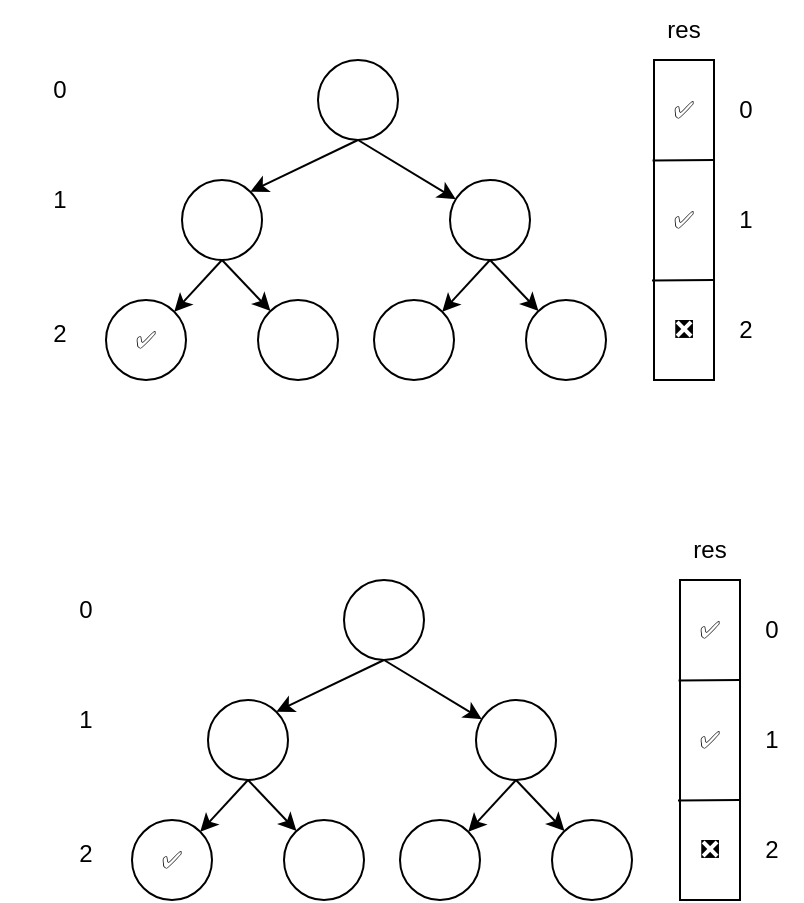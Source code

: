 <mxfile version="17.4.5" type="github">
  <diagram id="ABOKPcimIyKY_ws319-J" name="第 1 页">
    <mxGraphModel dx="593" dy="326" grid="1" gridSize="10" guides="1" tooltips="1" connect="1" arrows="1" fold="1" page="1" pageScale="1" pageWidth="827" pageHeight="1169" math="0" shadow="0">
      <root>
        <mxCell id="0" />
        <mxCell id="1" parent="0" />
        <mxCell id="yEL_NRiNMlTO7ilGv06s-1" style="edgeStyle=none;rounded=0;orthogonalLoop=1;jettySize=auto;html=1;entryX=1;entryY=0;entryDx=0;entryDy=0;exitX=0.5;exitY=1;exitDx=0;exitDy=0;" edge="1" parent="1" source="yEL_NRiNMlTO7ilGv06s-3" target="yEL_NRiNMlTO7ilGv06s-4">
          <mxGeometry relative="1" as="geometry" />
        </mxCell>
        <mxCell id="yEL_NRiNMlTO7ilGv06s-2" style="edgeStyle=none;rounded=0;orthogonalLoop=1;jettySize=auto;html=1;exitX=0.5;exitY=1;exitDx=0;exitDy=0;" edge="1" parent="1" source="yEL_NRiNMlTO7ilGv06s-3" target="yEL_NRiNMlTO7ilGv06s-5">
          <mxGeometry relative="1" as="geometry" />
        </mxCell>
        <mxCell id="yEL_NRiNMlTO7ilGv06s-3" value="" style="ellipse;whiteSpace=wrap;html=1;aspect=fixed;" vertex="1" parent="1">
          <mxGeometry x="216" y="90" width="40" height="40" as="geometry" />
        </mxCell>
        <mxCell id="yEL_NRiNMlTO7ilGv06s-4" value="" style="ellipse;whiteSpace=wrap;html=1;aspect=fixed;" vertex="1" parent="1">
          <mxGeometry x="148" y="150" width="40" height="40" as="geometry" />
        </mxCell>
        <mxCell id="yEL_NRiNMlTO7ilGv06s-5" value="" style="ellipse;whiteSpace=wrap;html=1;aspect=fixed;" vertex="1" parent="1">
          <mxGeometry x="282" y="150" width="40" height="40" as="geometry" />
        </mxCell>
        <mxCell id="yEL_NRiNMlTO7ilGv06s-6" style="edgeStyle=none;rounded=0;orthogonalLoop=1;jettySize=auto;html=1;entryX=1;entryY=0;entryDx=0;entryDy=0;exitX=0.5;exitY=1;exitDx=0;exitDy=0;" edge="1" parent="1" target="yEL_NRiNMlTO7ilGv06s-8">
          <mxGeometry relative="1" as="geometry">
            <mxPoint x="168" y="190" as="sourcePoint" />
          </mxGeometry>
        </mxCell>
        <mxCell id="yEL_NRiNMlTO7ilGv06s-7" style="edgeStyle=none;rounded=0;orthogonalLoop=1;jettySize=auto;html=1;exitX=0.5;exitY=1;exitDx=0;exitDy=0;" edge="1" parent="1" target="yEL_NRiNMlTO7ilGv06s-9">
          <mxGeometry relative="1" as="geometry">
            <mxPoint x="168" y="190" as="sourcePoint" />
          </mxGeometry>
        </mxCell>
        <mxCell id="yEL_NRiNMlTO7ilGv06s-8" value="" style="ellipse;whiteSpace=wrap;html=1;aspect=fixed;" vertex="1" parent="1">
          <mxGeometry x="110" y="210" width="40" height="40" as="geometry" />
        </mxCell>
        <mxCell id="yEL_NRiNMlTO7ilGv06s-9" value="" style="ellipse;whiteSpace=wrap;html=1;aspect=fixed;" vertex="1" parent="1">
          <mxGeometry x="186" y="210" width="40" height="40" as="geometry" />
        </mxCell>
        <mxCell id="yEL_NRiNMlTO7ilGv06s-10" style="edgeStyle=none;rounded=0;orthogonalLoop=1;jettySize=auto;html=1;entryX=1;entryY=0;entryDx=0;entryDy=0;exitX=0.5;exitY=1;exitDx=0;exitDy=0;" edge="1" parent="1" target="yEL_NRiNMlTO7ilGv06s-12">
          <mxGeometry relative="1" as="geometry">
            <mxPoint x="302" y="190" as="sourcePoint" />
          </mxGeometry>
        </mxCell>
        <mxCell id="yEL_NRiNMlTO7ilGv06s-11" style="edgeStyle=none;rounded=0;orthogonalLoop=1;jettySize=auto;html=1;exitX=0.5;exitY=1;exitDx=0;exitDy=0;" edge="1" parent="1" target="yEL_NRiNMlTO7ilGv06s-13">
          <mxGeometry relative="1" as="geometry">
            <mxPoint x="302" y="190" as="sourcePoint" />
          </mxGeometry>
        </mxCell>
        <mxCell id="yEL_NRiNMlTO7ilGv06s-12" value="" style="ellipse;whiteSpace=wrap;html=1;aspect=fixed;" vertex="1" parent="1">
          <mxGeometry x="244" y="210" width="40" height="40" as="geometry" />
        </mxCell>
        <mxCell id="yEL_NRiNMlTO7ilGv06s-13" value="" style="ellipse;whiteSpace=wrap;html=1;aspect=fixed;" vertex="1" parent="1">
          <mxGeometry x="320" y="210" width="40" height="40" as="geometry" />
        </mxCell>
        <mxCell id="yEL_NRiNMlTO7ilGv06s-17" value="" style="group" vertex="1" connectable="0" parent="1">
          <mxGeometry x="383.0" y="90" width="46" height="160" as="geometry" />
        </mxCell>
        <mxCell id="yEL_NRiNMlTO7ilGv06s-14" value="" style="rounded=0;whiteSpace=wrap;html=1;" vertex="1" parent="yEL_NRiNMlTO7ilGv06s-17">
          <mxGeometry x="1.0" width="30" height="160" as="geometry" />
        </mxCell>
        <mxCell id="yEL_NRiNMlTO7ilGv06s-15" value="" style="endArrow=none;html=1;rounded=0;exitX=-0.024;exitY=0.314;exitDx=0;exitDy=0;exitPerimeter=0;" edge="1" parent="yEL_NRiNMlTO7ilGv06s-17" source="yEL_NRiNMlTO7ilGv06s-14">
          <mxGeometry width="50" height="50" relative="1" as="geometry">
            <mxPoint x="22.0" y="50" as="sourcePoint" />
            <mxPoint x="31.0" y="50" as="targetPoint" />
          </mxGeometry>
        </mxCell>
        <mxCell id="yEL_NRiNMlTO7ilGv06s-16" value="" style="endArrow=none;html=1;rounded=0;exitX=-0.024;exitY=0.314;exitDx=0;exitDy=0;exitPerimeter=0;" edge="1" parent="yEL_NRiNMlTO7ilGv06s-17">
          <mxGeometry width="50" height="50" relative="1" as="geometry">
            <mxPoint y="110.24" as="sourcePoint" />
            <mxPoint x="30.72" y="110" as="targetPoint" />
          </mxGeometry>
        </mxCell>
        <mxCell id="yEL_NRiNMlTO7ilGv06s-27" value="✅" style="text;html=1;strokeColor=none;fillColor=none;align=center;verticalAlign=middle;whiteSpace=wrap;rounded=0;" vertex="1" parent="yEL_NRiNMlTO7ilGv06s-17">
          <mxGeometry x="8" y="65" width="16" height="30" as="geometry" />
        </mxCell>
        <mxCell id="yEL_NRiNMlTO7ilGv06s-34" value="❎" style="text;html=1;strokeColor=none;fillColor=none;align=center;verticalAlign=middle;whiteSpace=wrap;rounded=0;" vertex="1" parent="yEL_NRiNMlTO7ilGv06s-17">
          <mxGeometry x="8" y="120" width="16" height="30" as="geometry" />
        </mxCell>
        <mxCell id="yEL_NRiNMlTO7ilGv06s-35" value="✅" style="text;html=1;strokeColor=none;fillColor=none;align=center;verticalAlign=middle;whiteSpace=wrap;rounded=0;" vertex="1" parent="yEL_NRiNMlTO7ilGv06s-17">
          <mxGeometry x="8" y="10" width="16" height="30" as="geometry" />
        </mxCell>
        <mxCell id="yEL_NRiNMlTO7ilGv06s-18" value="res" style="text;html=1;strokeColor=none;fillColor=none;align=center;verticalAlign=middle;whiteSpace=wrap;rounded=0;" vertex="1" parent="1">
          <mxGeometry x="368.5" y="60" width="60" height="30" as="geometry" />
        </mxCell>
        <mxCell id="yEL_NRiNMlTO7ilGv06s-19" value="0" style="text;html=1;strokeColor=none;fillColor=none;align=center;verticalAlign=middle;whiteSpace=wrap;rounded=0;" vertex="1" parent="1">
          <mxGeometry x="415" y="100" width="30" height="30" as="geometry" />
        </mxCell>
        <mxCell id="yEL_NRiNMlTO7ilGv06s-20" value="1" style="text;html=1;strokeColor=none;fillColor=none;align=center;verticalAlign=middle;whiteSpace=wrap;rounded=0;" vertex="1" parent="1">
          <mxGeometry x="415" y="155" width="30" height="30" as="geometry" />
        </mxCell>
        <mxCell id="yEL_NRiNMlTO7ilGv06s-21" value="2" style="text;html=1;strokeColor=none;fillColor=none;align=center;verticalAlign=middle;whiteSpace=wrap;rounded=0;" vertex="1" parent="1">
          <mxGeometry x="425" y="210" width="10" height="30" as="geometry" />
        </mxCell>
        <mxCell id="yEL_NRiNMlTO7ilGv06s-22" value="0" style="text;html=1;strokeColor=none;fillColor=none;align=center;verticalAlign=middle;whiteSpace=wrap;rounded=0;" vertex="1" parent="1">
          <mxGeometry x="57" y="90" width="60" height="30" as="geometry" />
        </mxCell>
        <mxCell id="yEL_NRiNMlTO7ilGv06s-23" value="1" style="text;html=1;strokeColor=none;fillColor=none;align=center;verticalAlign=middle;whiteSpace=wrap;rounded=0;" vertex="1" parent="1">
          <mxGeometry x="57" y="145" width="60" height="30" as="geometry" />
        </mxCell>
        <mxCell id="yEL_NRiNMlTO7ilGv06s-24" value="2" style="text;html=1;strokeColor=none;fillColor=none;align=center;verticalAlign=middle;whiteSpace=wrap;rounded=0;" vertex="1" parent="1">
          <mxGeometry x="57" y="212" width="60" height="30" as="geometry" />
        </mxCell>
        <mxCell id="yEL_NRiNMlTO7ilGv06s-26" value="✅" style="text;html=1;strokeColor=none;fillColor=none;align=center;verticalAlign=middle;whiteSpace=wrap;rounded=0;" vertex="1" parent="1">
          <mxGeometry x="122.0" y="215" width="16" height="30" as="geometry" />
        </mxCell>
        <mxCell id="yEL_NRiNMlTO7ilGv06s-36" style="edgeStyle=none;rounded=0;orthogonalLoop=1;jettySize=auto;html=1;entryX=1;entryY=0;entryDx=0;entryDy=0;exitX=0.5;exitY=1;exitDx=0;exitDy=0;" edge="1" source="yEL_NRiNMlTO7ilGv06s-38" target="yEL_NRiNMlTO7ilGv06s-39" parent="1">
          <mxGeometry relative="1" as="geometry" />
        </mxCell>
        <mxCell id="yEL_NRiNMlTO7ilGv06s-37" style="edgeStyle=none;rounded=0;orthogonalLoop=1;jettySize=auto;html=1;exitX=0.5;exitY=1;exitDx=0;exitDy=0;" edge="1" source="yEL_NRiNMlTO7ilGv06s-38" target="yEL_NRiNMlTO7ilGv06s-40" parent="1">
          <mxGeometry relative="1" as="geometry" />
        </mxCell>
        <mxCell id="yEL_NRiNMlTO7ilGv06s-38" value="" style="ellipse;whiteSpace=wrap;html=1;aspect=fixed;" vertex="1" parent="1">
          <mxGeometry x="229" y="350" width="40" height="40" as="geometry" />
        </mxCell>
        <mxCell id="yEL_NRiNMlTO7ilGv06s-39" value="" style="ellipse;whiteSpace=wrap;html=1;aspect=fixed;" vertex="1" parent="1">
          <mxGeometry x="161" y="410" width="40" height="40" as="geometry" />
        </mxCell>
        <mxCell id="yEL_NRiNMlTO7ilGv06s-40" value="" style="ellipse;whiteSpace=wrap;html=1;aspect=fixed;" vertex="1" parent="1">
          <mxGeometry x="295" y="410" width="40" height="40" as="geometry" />
        </mxCell>
        <mxCell id="yEL_NRiNMlTO7ilGv06s-41" style="edgeStyle=none;rounded=0;orthogonalLoop=1;jettySize=auto;html=1;entryX=1;entryY=0;entryDx=0;entryDy=0;exitX=0.5;exitY=1;exitDx=0;exitDy=0;" edge="1" target="yEL_NRiNMlTO7ilGv06s-43" parent="1">
          <mxGeometry relative="1" as="geometry">
            <mxPoint x="181" y="450" as="sourcePoint" />
          </mxGeometry>
        </mxCell>
        <mxCell id="yEL_NRiNMlTO7ilGv06s-42" style="edgeStyle=none;rounded=0;orthogonalLoop=1;jettySize=auto;html=1;exitX=0.5;exitY=1;exitDx=0;exitDy=0;" edge="1" target="yEL_NRiNMlTO7ilGv06s-44" parent="1">
          <mxGeometry relative="1" as="geometry">
            <mxPoint x="181" y="450" as="sourcePoint" />
          </mxGeometry>
        </mxCell>
        <mxCell id="yEL_NRiNMlTO7ilGv06s-43" value="" style="ellipse;whiteSpace=wrap;html=1;aspect=fixed;" vertex="1" parent="1">
          <mxGeometry x="123" y="470" width="40" height="40" as="geometry" />
        </mxCell>
        <mxCell id="yEL_NRiNMlTO7ilGv06s-44" value="" style="ellipse;whiteSpace=wrap;html=1;aspect=fixed;" vertex="1" parent="1">
          <mxGeometry x="199" y="470" width="40" height="40" as="geometry" />
        </mxCell>
        <mxCell id="yEL_NRiNMlTO7ilGv06s-45" style="edgeStyle=none;rounded=0;orthogonalLoop=1;jettySize=auto;html=1;entryX=1;entryY=0;entryDx=0;entryDy=0;exitX=0.5;exitY=1;exitDx=0;exitDy=0;" edge="1" target="yEL_NRiNMlTO7ilGv06s-47" parent="1">
          <mxGeometry relative="1" as="geometry">
            <mxPoint x="315" y="450" as="sourcePoint" />
          </mxGeometry>
        </mxCell>
        <mxCell id="yEL_NRiNMlTO7ilGv06s-46" style="edgeStyle=none;rounded=0;orthogonalLoop=1;jettySize=auto;html=1;exitX=0.5;exitY=1;exitDx=0;exitDy=0;" edge="1" target="yEL_NRiNMlTO7ilGv06s-48" parent="1">
          <mxGeometry relative="1" as="geometry">
            <mxPoint x="315" y="450" as="sourcePoint" />
          </mxGeometry>
        </mxCell>
        <mxCell id="yEL_NRiNMlTO7ilGv06s-47" value="" style="ellipse;whiteSpace=wrap;html=1;aspect=fixed;" vertex="1" parent="1">
          <mxGeometry x="257" y="470" width="40" height="40" as="geometry" />
        </mxCell>
        <mxCell id="yEL_NRiNMlTO7ilGv06s-48" value="" style="ellipse;whiteSpace=wrap;html=1;aspect=fixed;" vertex="1" parent="1">
          <mxGeometry x="333" y="470" width="40" height="40" as="geometry" />
        </mxCell>
        <mxCell id="yEL_NRiNMlTO7ilGv06s-49" value="" style="group" vertex="1" connectable="0" parent="1">
          <mxGeometry x="396.0" y="350" width="46" height="160" as="geometry" />
        </mxCell>
        <mxCell id="yEL_NRiNMlTO7ilGv06s-50" value="" style="rounded=0;whiteSpace=wrap;html=1;" vertex="1" parent="yEL_NRiNMlTO7ilGv06s-49">
          <mxGeometry x="1.0" width="30" height="160" as="geometry" />
        </mxCell>
        <mxCell id="yEL_NRiNMlTO7ilGv06s-51" value="" style="endArrow=none;html=1;rounded=0;exitX=-0.024;exitY=0.314;exitDx=0;exitDy=0;exitPerimeter=0;" edge="1" parent="yEL_NRiNMlTO7ilGv06s-49" source="yEL_NRiNMlTO7ilGv06s-50">
          <mxGeometry width="50" height="50" relative="1" as="geometry">
            <mxPoint x="22.0" y="50" as="sourcePoint" />
            <mxPoint x="31.0" y="50" as="targetPoint" />
          </mxGeometry>
        </mxCell>
        <mxCell id="yEL_NRiNMlTO7ilGv06s-52" value="" style="endArrow=none;html=1;rounded=0;exitX=-0.024;exitY=0.314;exitDx=0;exitDy=0;exitPerimeter=0;" edge="1" parent="yEL_NRiNMlTO7ilGv06s-49">
          <mxGeometry width="50" height="50" relative="1" as="geometry">
            <mxPoint y="110.24" as="sourcePoint" />
            <mxPoint x="30.72" y="110" as="targetPoint" />
          </mxGeometry>
        </mxCell>
        <mxCell id="yEL_NRiNMlTO7ilGv06s-53" value="✅" style="text;html=1;strokeColor=none;fillColor=none;align=center;verticalAlign=middle;whiteSpace=wrap;rounded=0;" vertex="1" parent="yEL_NRiNMlTO7ilGv06s-49">
          <mxGeometry x="8" y="65" width="16" height="30" as="geometry" />
        </mxCell>
        <mxCell id="yEL_NRiNMlTO7ilGv06s-54" value="❎" style="text;html=1;strokeColor=none;fillColor=none;align=center;verticalAlign=middle;whiteSpace=wrap;rounded=0;" vertex="1" parent="yEL_NRiNMlTO7ilGv06s-49">
          <mxGeometry x="8" y="120" width="16" height="30" as="geometry" />
        </mxCell>
        <mxCell id="yEL_NRiNMlTO7ilGv06s-55" value="✅" style="text;html=1;strokeColor=none;fillColor=none;align=center;verticalAlign=middle;whiteSpace=wrap;rounded=0;" vertex="1" parent="yEL_NRiNMlTO7ilGv06s-49">
          <mxGeometry x="8" y="10" width="16" height="30" as="geometry" />
        </mxCell>
        <mxCell id="yEL_NRiNMlTO7ilGv06s-56" value="res" style="text;html=1;strokeColor=none;fillColor=none;align=center;verticalAlign=middle;whiteSpace=wrap;rounded=0;" vertex="1" parent="1">
          <mxGeometry x="381.5" y="320" width="60" height="30" as="geometry" />
        </mxCell>
        <mxCell id="yEL_NRiNMlTO7ilGv06s-57" value="0" style="text;html=1;strokeColor=none;fillColor=none;align=center;verticalAlign=middle;whiteSpace=wrap;rounded=0;" vertex="1" parent="1">
          <mxGeometry x="428" y="360" width="30" height="30" as="geometry" />
        </mxCell>
        <mxCell id="yEL_NRiNMlTO7ilGv06s-58" value="1" style="text;html=1;strokeColor=none;fillColor=none;align=center;verticalAlign=middle;whiteSpace=wrap;rounded=0;" vertex="1" parent="1">
          <mxGeometry x="428" y="415" width="30" height="30" as="geometry" />
        </mxCell>
        <mxCell id="yEL_NRiNMlTO7ilGv06s-59" value="2" style="text;html=1;strokeColor=none;fillColor=none;align=center;verticalAlign=middle;whiteSpace=wrap;rounded=0;" vertex="1" parent="1">
          <mxGeometry x="438" y="470" width="10" height="30" as="geometry" />
        </mxCell>
        <mxCell id="yEL_NRiNMlTO7ilGv06s-60" value="0" style="text;html=1;strokeColor=none;fillColor=none;align=center;verticalAlign=middle;whiteSpace=wrap;rounded=0;" vertex="1" parent="1">
          <mxGeometry x="70" y="350" width="60" height="30" as="geometry" />
        </mxCell>
        <mxCell id="yEL_NRiNMlTO7ilGv06s-61" value="1" style="text;html=1;strokeColor=none;fillColor=none;align=center;verticalAlign=middle;whiteSpace=wrap;rounded=0;" vertex="1" parent="1">
          <mxGeometry x="70" y="405" width="60" height="30" as="geometry" />
        </mxCell>
        <mxCell id="yEL_NRiNMlTO7ilGv06s-62" value="2" style="text;html=1;strokeColor=none;fillColor=none;align=center;verticalAlign=middle;whiteSpace=wrap;rounded=0;" vertex="1" parent="1">
          <mxGeometry x="70" y="472" width="60" height="30" as="geometry" />
        </mxCell>
        <mxCell id="yEL_NRiNMlTO7ilGv06s-63" value="✅" style="text;html=1;strokeColor=none;fillColor=none;align=center;verticalAlign=middle;whiteSpace=wrap;rounded=0;" vertex="1" parent="1">
          <mxGeometry x="135.0" y="475" width="16" height="30" as="geometry" />
        </mxCell>
      </root>
    </mxGraphModel>
  </diagram>
</mxfile>
